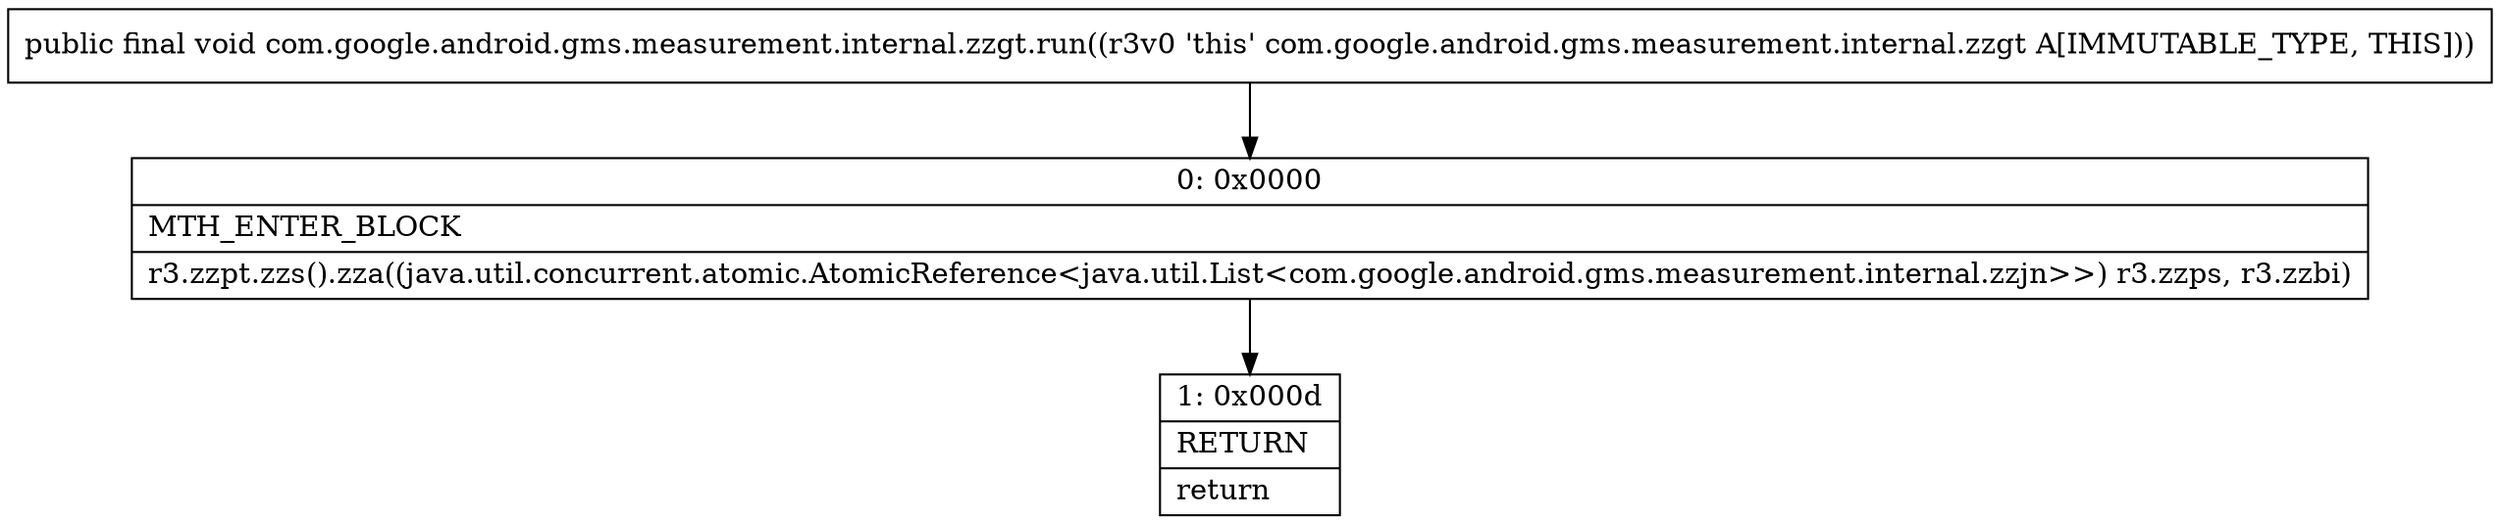 digraph "CFG forcom.google.android.gms.measurement.internal.zzgt.run()V" {
Node_0 [shape=record,label="{0\:\ 0x0000|MTH_ENTER_BLOCK\l|r3.zzpt.zzs().zza((java.util.concurrent.atomic.AtomicReference\<java.util.List\<com.google.android.gms.measurement.internal.zzjn\>\>) r3.zzps, r3.zzbi)\l}"];
Node_1 [shape=record,label="{1\:\ 0x000d|RETURN\l|return\l}"];
MethodNode[shape=record,label="{public final void com.google.android.gms.measurement.internal.zzgt.run((r3v0 'this' com.google.android.gms.measurement.internal.zzgt A[IMMUTABLE_TYPE, THIS])) }"];
MethodNode -> Node_0;
Node_0 -> Node_1;
}

